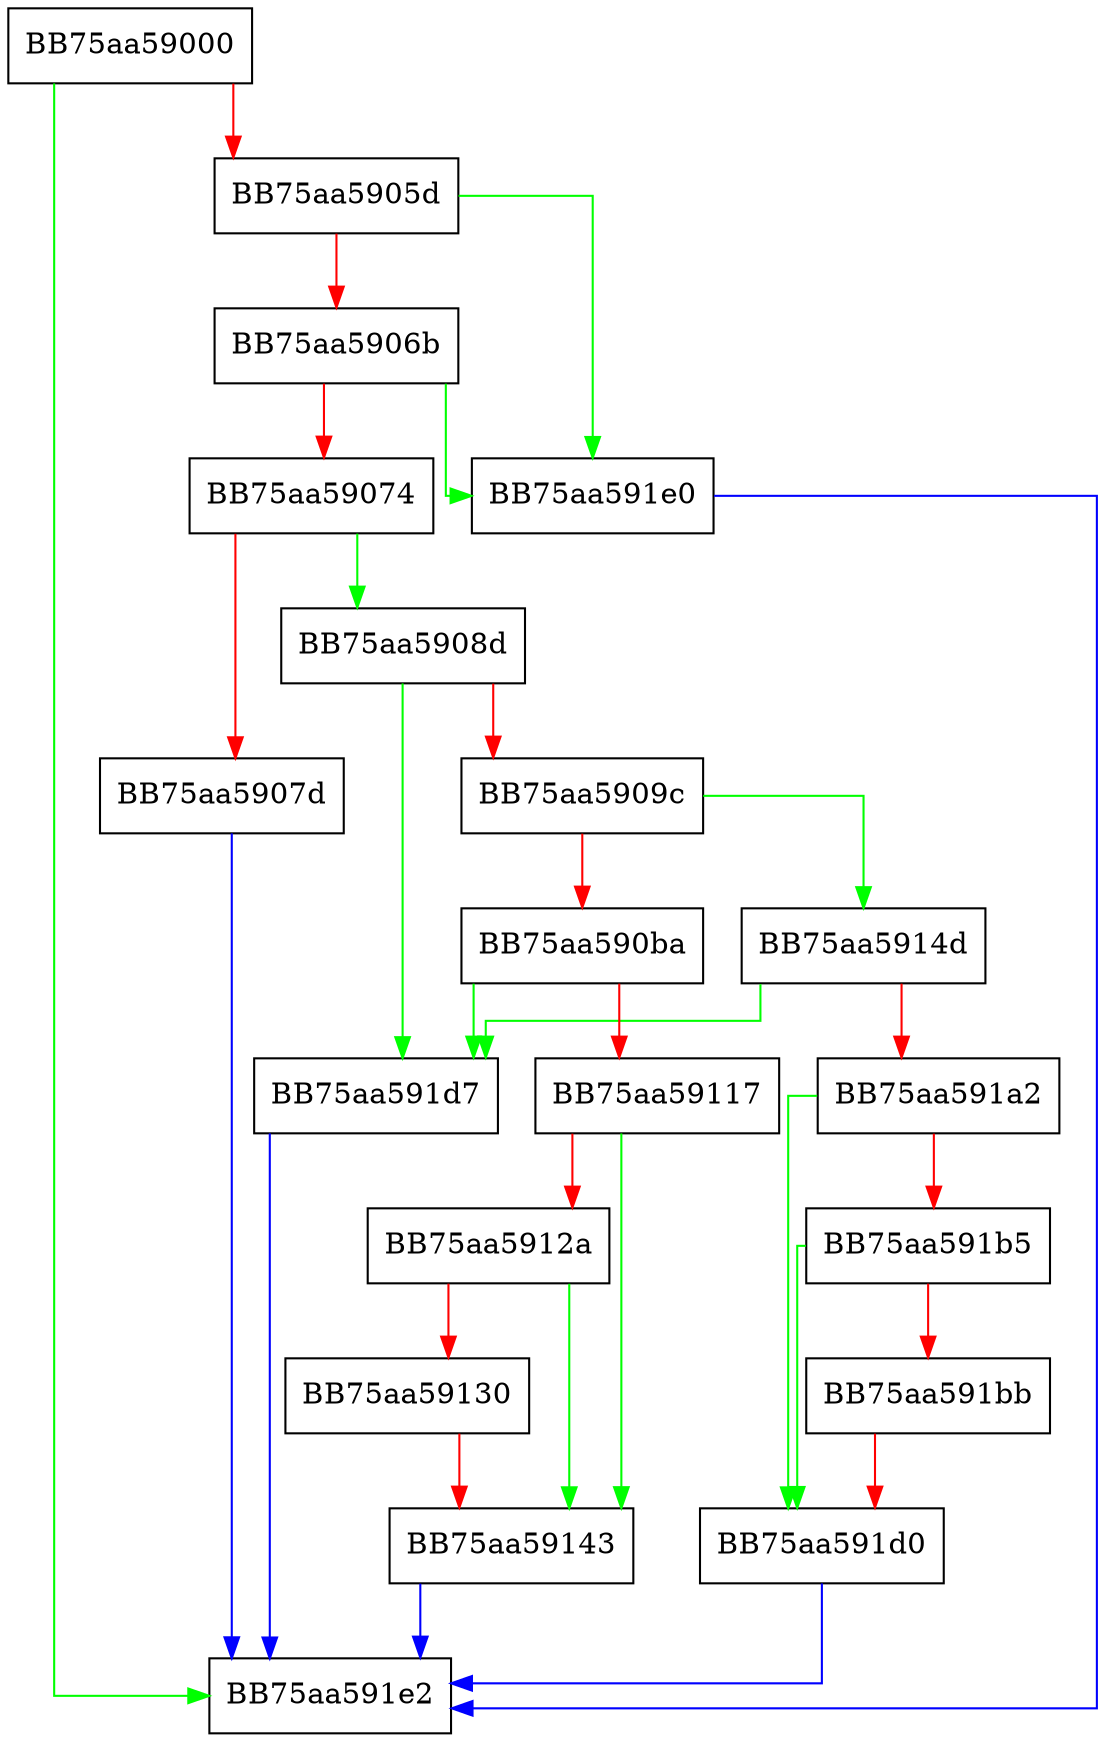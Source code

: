 digraph FixCode {
  node [shape="box"];
  graph [splines=ortho];
  BB75aa59000 -> BB75aa591e2 [color="green"];
  BB75aa59000 -> BB75aa5905d [color="red"];
  BB75aa5905d -> BB75aa591e0 [color="green"];
  BB75aa5905d -> BB75aa5906b [color="red"];
  BB75aa5906b -> BB75aa591e0 [color="green"];
  BB75aa5906b -> BB75aa59074 [color="red"];
  BB75aa59074 -> BB75aa5908d [color="green"];
  BB75aa59074 -> BB75aa5907d [color="red"];
  BB75aa5907d -> BB75aa591e2 [color="blue"];
  BB75aa5908d -> BB75aa591d7 [color="green"];
  BB75aa5908d -> BB75aa5909c [color="red"];
  BB75aa5909c -> BB75aa5914d [color="green"];
  BB75aa5909c -> BB75aa590ba [color="red"];
  BB75aa590ba -> BB75aa591d7 [color="green"];
  BB75aa590ba -> BB75aa59117 [color="red"];
  BB75aa59117 -> BB75aa59143 [color="green"];
  BB75aa59117 -> BB75aa5912a [color="red"];
  BB75aa5912a -> BB75aa59143 [color="green"];
  BB75aa5912a -> BB75aa59130 [color="red"];
  BB75aa59130 -> BB75aa59143 [color="red"];
  BB75aa59143 -> BB75aa591e2 [color="blue"];
  BB75aa5914d -> BB75aa591d7 [color="green"];
  BB75aa5914d -> BB75aa591a2 [color="red"];
  BB75aa591a2 -> BB75aa591d0 [color="green"];
  BB75aa591a2 -> BB75aa591b5 [color="red"];
  BB75aa591b5 -> BB75aa591d0 [color="green"];
  BB75aa591b5 -> BB75aa591bb [color="red"];
  BB75aa591bb -> BB75aa591d0 [color="red"];
  BB75aa591d0 -> BB75aa591e2 [color="blue"];
  BB75aa591d7 -> BB75aa591e2 [color="blue"];
  BB75aa591e0 -> BB75aa591e2 [color="blue"];
}